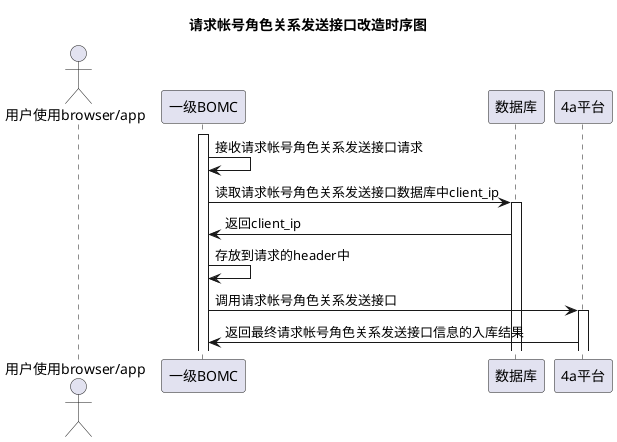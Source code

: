 @startuml
title 	请求帐号角色关系发送接口改造时序图

actor "用户使用browser/app"
participant "一级BOMC" as A
participant "数据库" as B
participant "4a平台" as C

activate A

A   -> A:接收请求帐号角色关系发送接口请求

A   -> B:读取请求帐号角色关系发送接口数据库中client_ip
activate B
B   -> A:返回client_ip
A   -> A:存放到请求的header中

A   -> C :调用请求帐号角色关系发送接口
activate C
C   -> A :返回最终请求帐号角色关系发送接口信息的入库结果
@enduml